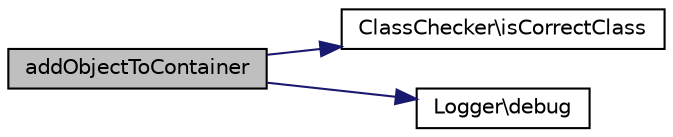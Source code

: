digraph "addObjectToContainer"
{
  edge [fontname="Helvetica",fontsize="10",labelfontname="Helvetica",labelfontsize="10"];
  node [fontname="Helvetica",fontsize="10",shape=record];
  rankdir="LR";
  Node1 [label="addObjectToContainer",height=0.2,width=0.4,color="black", fillcolor="grey75", style="filled" fontcolor="black"];
  Node1 -> Node2 [color="midnightblue",fontsize="10",style="solid",fontname="Helvetica"];
  Node2 [label="ClassChecker\\isCorrectClass",height=0.2,width=0.4,color="black", fillcolor="white", style="filled",URL="$class_class_checker.html#ad449e0be2684440b920a238a3b8989be"];
  Node1 -> Node3 [color="midnightblue",fontsize="10",style="solid",fontname="Helvetica"];
  Node3 [label="Logger\\debug",height=0.2,width=0.4,color="black", fillcolor="white", style="filled",URL="$class_logger.html#a5db1ff3070f42cb16f69a8fd8bc28312"];
}
